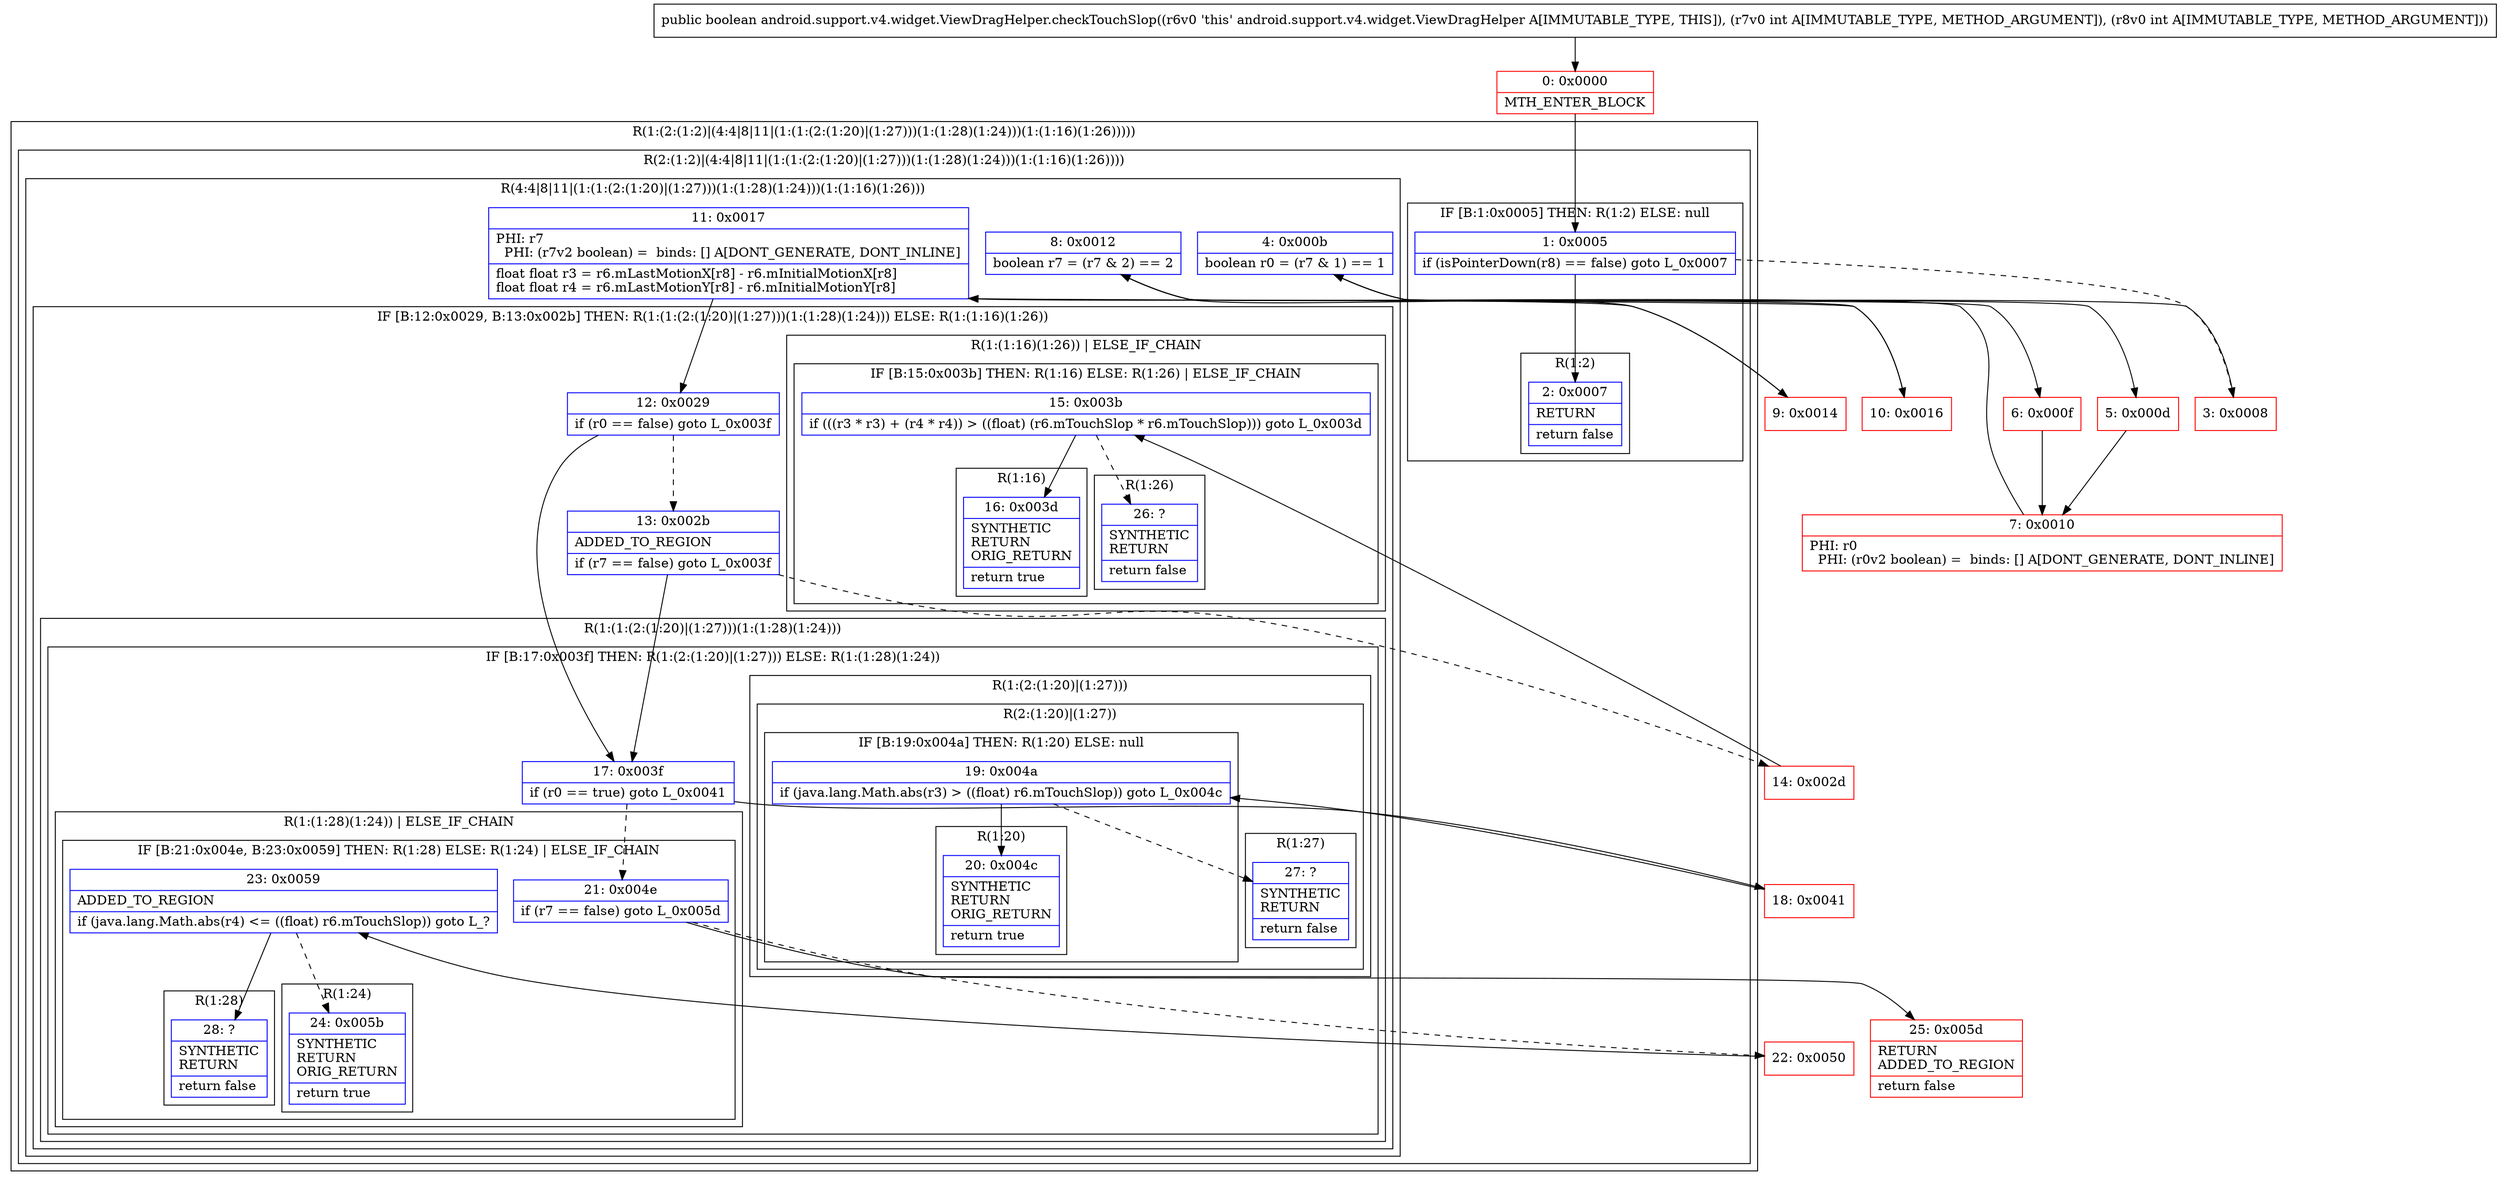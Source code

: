 digraph "CFG forandroid.support.v4.widget.ViewDragHelper.checkTouchSlop(II)Z" {
subgraph cluster_Region_1836480977 {
label = "R(1:(2:(1:2)|(4:4|8|11|(1:(1:(2:(1:20)|(1:27)))(1:(1:28)(1:24)))(1:(1:16)(1:26)))))";
node [shape=record,color=blue];
subgraph cluster_Region_104796623 {
label = "R(2:(1:2)|(4:4|8|11|(1:(1:(2:(1:20)|(1:27)))(1:(1:28)(1:24)))(1:(1:16)(1:26))))";
node [shape=record,color=blue];
subgraph cluster_IfRegion_1897401208 {
label = "IF [B:1:0x0005] THEN: R(1:2) ELSE: null";
node [shape=record,color=blue];
Node_1 [shape=record,label="{1\:\ 0x0005|if (isPointerDown(r8) == false) goto L_0x0007\l}"];
subgraph cluster_Region_326159806 {
label = "R(1:2)";
node [shape=record,color=blue];
Node_2 [shape=record,label="{2\:\ 0x0007|RETURN\l|return false\l}"];
}
}
subgraph cluster_Region_1620753078 {
label = "R(4:4|8|11|(1:(1:(2:(1:20)|(1:27)))(1:(1:28)(1:24)))(1:(1:16)(1:26)))";
node [shape=record,color=blue];
Node_4 [shape=record,label="{4\:\ 0x000b|boolean r0 = (r7 & 1) == 1\l}"];
Node_8 [shape=record,label="{8\:\ 0x0012|boolean r7 = (r7 & 2) == 2\l}"];
Node_11 [shape=record,label="{11\:\ 0x0017|PHI: r7 \l  PHI: (r7v2 boolean) =  binds: [] A[DONT_GENERATE, DONT_INLINE]\l|float float r3 = r6.mLastMotionX[r8] \- r6.mInitialMotionX[r8]\lfloat float r4 = r6.mLastMotionY[r8] \- r6.mInitialMotionY[r8]\l}"];
subgraph cluster_IfRegion_1150541875 {
label = "IF [B:12:0x0029, B:13:0x002b] THEN: R(1:(1:(2:(1:20)|(1:27)))(1:(1:28)(1:24))) ELSE: R(1:(1:16)(1:26))";
node [shape=record,color=blue];
Node_12 [shape=record,label="{12\:\ 0x0029|if (r0 == false) goto L_0x003f\l}"];
Node_13 [shape=record,label="{13\:\ 0x002b|ADDED_TO_REGION\l|if (r7 == false) goto L_0x003f\l}"];
subgraph cluster_Region_1301714672 {
label = "R(1:(1:(2:(1:20)|(1:27)))(1:(1:28)(1:24)))";
node [shape=record,color=blue];
subgraph cluster_IfRegion_2127240794 {
label = "IF [B:17:0x003f] THEN: R(1:(2:(1:20)|(1:27))) ELSE: R(1:(1:28)(1:24))";
node [shape=record,color=blue];
Node_17 [shape=record,label="{17\:\ 0x003f|if (r0 == true) goto L_0x0041\l}"];
subgraph cluster_Region_869881828 {
label = "R(1:(2:(1:20)|(1:27)))";
node [shape=record,color=blue];
subgraph cluster_Region_44816684 {
label = "R(2:(1:20)|(1:27))";
node [shape=record,color=blue];
subgraph cluster_IfRegion_970089915 {
label = "IF [B:19:0x004a] THEN: R(1:20) ELSE: null";
node [shape=record,color=blue];
Node_19 [shape=record,label="{19\:\ 0x004a|if (java.lang.Math.abs(r3) \> ((float) r6.mTouchSlop)) goto L_0x004c\l}"];
subgraph cluster_Region_396622330 {
label = "R(1:20)";
node [shape=record,color=blue];
Node_20 [shape=record,label="{20\:\ 0x004c|SYNTHETIC\lRETURN\lORIG_RETURN\l|return true\l}"];
}
}
subgraph cluster_Region_1861995752 {
label = "R(1:27)";
node [shape=record,color=blue];
Node_27 [shape=record,label="{27\:\ ?|SYNTHETIC\lRETURN\l|return false\l}"];
}
}
}
subgraph cluster_Region_392482980 {
label = "R(1:(1:28)(1:24)) | ELSE_IF_CHAIN\l";
node [shape=record,color=blue];
subgraph cluster_IfRegion_212349330 {
label = "IF [B:21:0x004e, B:23:0x0059] THEN: R(1:28) ELSE: R(1:24) | ELSE_IF_CHAIN\l";
node [shape=record,color=blue];
Node_21 [shape=record,label="{21\:\ 0x004e|if (r7 == false) goto L_0x005d\l}"];
Node_23 [shape=record,label="{23\:\ 0x0059|ADDED_TO_REGION\l|if (java.lang.Math.abs(r4) \<= ((float) r6.mTouchSlop)) goto L_?\l}"];
subgraph cluster_Region_1264196061 {
label = "R(1:28)";
node [shape=record,color=blue];
Node_28 [shape=record,label="{28\:\ ?|SYNTHETIC\lRETURN\l|return false\l}"];
}
subgraph cluster_Region_1128154469 {
label = "R(1:24)";
node [shape=record,color=blue];
Node_24 [shape=record,label="{24\:\ 0x005b|SYNTHETIC\lRETURN\lORIG_RETURN\l|return true\l}"];
}
}
}
}
}
subgraph cluster_Region_1930579302 {
label = "R(1:(1:16)(1:26)) | ELSE_IF_CHAIN\l";
node [shape=record,color=blue];
subgraph cluster_IfRegion_1654364362 {
label = "IF [B:15:0x003b] THEN: R(1:16) ELSE: R(1:26) | ELSE_IF_CHAIN\l";
node [shape=record,color=blue];
Node_15 [shape=record,label="{15\:\ 0x003b|if (((r3 * r3) + (r4 * r4)) \> ((float) (r6.mTouchSlop * r6.mTouchSlop))) goto L_0x003d\l}"];
subgraph cluster_Region_1111642704 {
label = "R(1:16)";
node [shape=record,color=blue];
Node_16 [shape=record,label="{16\:\ 0x003d|SYNTHETIC\lRETURN\lORIG_RETURN\l|return true\l}"];
}
subgraph cluster_Region_1506619188 {
label = "R(1:26)";
node [shape=record,color=blue];
Node_26 [shape=record,label="{26\:\ ?|SYNTHETIC\lRETURN\l|return false\l}"];
}
}
}
}
}
}
}
Node_0 [shape=record,color=red,label="{0\:\ 0x0000|MTH_ENTER_BLOCK\l}"];
Node_3 [shape=record,color=red,label="{3\:\ 0x0008}"];
Node_5 [shape=record,color=red,label="{5\:\ 0x000d}"];
Node_6 [shape=record,color=red,label="{6\:\ 0x000f}"];
Node_7 [shape=record,color=red,label="{7\:\ 0x0010|PHI: r0 \l  PHI: (r0v2 boolean) =  binds: [] A[DONT_GENERATE, DONT_INLINE]\l}"];
Node_9 [shape=record,color=red,label="{9\:\ 0x0014}"];
Node_10 [shape=record,color=red,label="{10\:\ 0x0016}"];
Node_14 [shape=record,color=red,label="{14\:\ 0x002d}"];
Node_18 [shape=record,color=red,label="{18\:\ 0x0041}"];
Node_22 [shape=record,color=red,label="{22\:\ 0x0050}"];
Node_25 [shape=record,color=red,label="{25\:\ 0x005d|RETURN\lADDED_TO_REGION\l|return false\l}"];
MethodNode[shape=record,label="{public boolean android.support.v4.widget.ViewDragHelper.checkTouchSlop((r6v0 'this' android.support.v4.widget.ViewDragHelper A[IMMUTABLE_TYPE, THIS]), (r7v0 int A[IMMUTABLE_TYPE, METHOD_ARGUMENT]), (r8v0 int A[IMMUTABLE_TYPE, METHOD_ARGUMENT])) }"];
MethodNode -> Node_0;
Node_1 -> Node_2;
Node_1 -> Node_3[style=dashed];
Node_4 -> Node_5;
Node_4 -> Node_6;
Node_8 -> Node_9;
Node_8 -> Node_10;
Node_11 -> Node_12;
Node_12 -> Node_13[style=dashed];
Node_12 -> Node_17;
Node_13 -> Node_14[style=dashed];
Node_13 -> Node_17;
Node_17 -> Node_18;
Node_17 -> Node_21[style=dashed];
Node_19 -> Node_20;
Node_19 -> Node_27[style=dashed];
Node_21 -> Node_22[style=dashed];
Node_21 -> Node_25;
Node_23 -> Node_24[style=dashed];
Node_23 -> Node_28;
Node_15 -> Node_16;
Node_15 -> Node_26[style=dashed];
Node_0 -> Node_1;
Node_3 -> Node_4;
Node_5 -> Node_7;
Node_6 -> Node_7;
Node_7 -> Node_8;
Node_9 -> Node_11;
Node_10 -> Node_11;
Node_14 -> Node_15;
Node_18 -> Node_19;
Node_22 -> Node_23;
}


